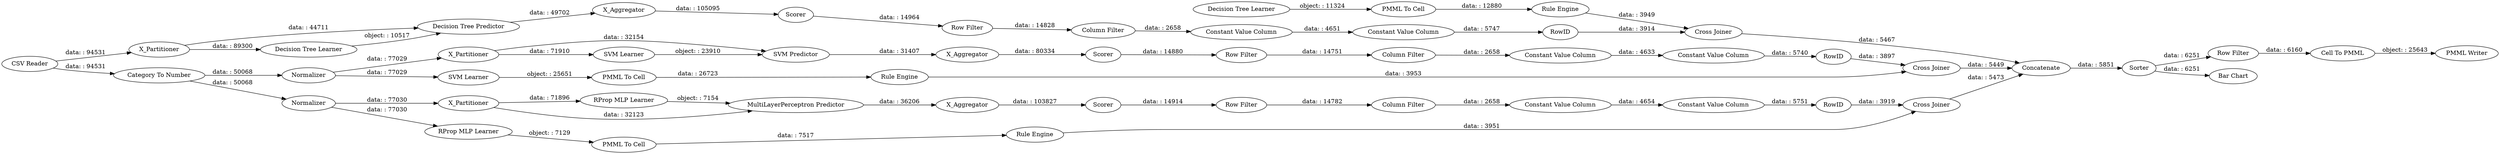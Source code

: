 digraph {
	"3009051149457433381_9" [label="Row Filter"]
	"-8879061970980373887_7" [label=X_Aggregator]
	"-993650857952085156_2" [label=X_Partitioner]
	"-993650857952085156_38" [label="Cross Joiner"]
	"3009051149457433381_290" [label="Constant Value Column"]
	"3009051149457433381_292" [label="Constant Value Column"]
	"-993650857952085156_7" [label=X_Aggregator]
	"7302612093080647564_22" [label="PMML To Cell"]
	"-6711806196691263055_39" [label="Cross Joiner"]
	"-6711806196691263055_7" [label=X_Aggregator]
	"-4727694409236677052_9" [label="Row Filter"]
	"-642476280390252700_1" [label="CSV Reader"]
	"-8879061970980373887_38" [label="Cross Joiner"]
	"-642476280390252700_53" [label="Row Filter"]
	"-6711806196691263055_40" [label=Normalizer]
	"-6711806196691263055_41" [label=Scorer]
	"-4727694409236677052_294" [label="Column Filter"]
	"-8879061970980373887_39" [label=Normalizer]
	"-8879061970980373887_40" [label=Scorer]
	"-642476280390252700_52" [label=Sorter]
	"-4727694409236677052_293" [label=RowID]
	"451917443906569436_34" [label="PMML To Cell"]
	"-642476280390252700_2" [label="Category To Number"]
	"-642476280390252700_62" [label="Bar Chart"]
	"3009051149457433381_294" [label="Column Filter"]
	"451917443906569436_35" [label="Rule Engine"]
	"-6734487005332141538_293" [label=RowID]
	"7302612093080647564_34" [label="Rule Engine"]
	"-993650857952085156_32" [label="Decision Tree Predictor"]
	"-6734487005332141538_290" [label="Constant Value Column"]
	"-8879061970980373887_31" [label="RProp MLP Learner"]
	"451917443906569436_33" [label="SVM Learner"]
	"8227468055977211065_28" [label="PMML To Cell"]
	"-4727694409236677052_290" [label="Constant Value Column"]
	"8227468055977211065_33" [label="Decision Tree Learner"]
	"-4727694409236677052_292" [label="Constant Value Column"]
	"-993650857952085156_39" [label=Scorer]
	"-642476280390252700_60" [label=Concatenate]
	"8227468055977211065_34" [label="Rule Engine"]
	"-993650857952085156_31" [label="Decision Tree Learner"]
	"-6734487005332141538_9" [label="Row Filter"]
	"-8879061970980373887_2" [label=X_Partitioner]
	"-642476280390252700_61" [label="PMML Writer"]
	"-6711806196691263055_32" [label="SVM Predictor"]
	"7302612093080647564_35" [label="RProp MLP Learner"]
	"-8879061970980373887_32" [label="MultiLayerPerceptron Predictor"]
	"-6711806196691263055_2" [label=X_Partitioner]
	"3009051149457433381_293" [label=RowID]
	"-6711806196691263055_31" [label="SVM Learner"]
	"-642476280390252700_54" [label="Cell To PMML"]
	"-6734487005332141538_292" [label="Constant Value Column"]
	"-6734487005332141538_294" [label="Column Filter"]
	"-993650857952085156_39" -> "3009051149457433381_9" [label="data: : 14964"]
	"-6711806196691263055_32" -> "-6711806196691263055_7" [label="data: : 31407"]
	"7302612093080647564_22" -> "7302612093080647564_34" [label="data: : 7517"]
	"-8879061970980373887_2" -> "-8879061970980373887_31" [label="data: : 71896"]
	"-993650857952085156_2" -> "-993650857952085156_31" [label="data: : 89300"]
	"-993650857952085156_32" -> "-993650857952085156_7" [label="data: : 49702"]
	"-8879061970980373887_39" -> "-8879061970980373887_2" [label="data: : 77030"]
	"-6711806196691263055_40" -> "451917443906569436_33" [label="data: : 77029"]
	"-4727694409236677052_293" -> "-6711806196691263055_39" [label="data: : 3897"]
	"-4727694409236677052_294" -> "-4727694409236677052_290" [label="data: : 2658"]
	"3009051149457433381_9" -> "3009051149457433381_294" [label="data: : 14828"]
	"-8879061970980373887_38" -> "-642476280390252700_60" [label="data: : 5473"]
	"7302612093080647564_35" -> "7302612093080647564_22" [label="object: : 7129"]
	"-642476280390252700_2" -> "-6711806196691263055_40" [label="data: : 50068"]
	"8227468055977211065_33" -> "8227468055977211065_28" [label="object: : 11324"]
	"-642476280390252700_54" -> "-642476280390252700_61" [label="object: : 25643"]
	"451917443906569436_34" -> "451917443906569436_35" [label="data: : 26723"]
	"-6734487005332141538_9" -> "-6734487005332141538_294" [label="data: : 14782"]
	"-642476280390252700_52" -> "-642476280390252700_62" [label="data: : 6251"]
	"-6711806196691263055_7" -> "-6711806196691263055_41" [label="data: : 80334"]
	"-642476280390252700_53" -> "-642476280390252700_54" [label="data: : 6160"]
	"7302612093080647564_34" -> "-8879061970980373887_38" [label="data: : 3951"]
	"-6734487005332141538_294" -> "-6734487005332141538_290" [label="data: : 2658"]
	"-642476280390252700_2" -> "-8879061970980373887_39" [label="data: : 50068"]
	"451917443906569436_35" -> "-6711806196691263055_39" [label="data: : 3953"]
	"-993650857952085156_2" -> "-993650857952085156_32" [label="data: : 44711"]
	"-642476280390252700_1" -> "-642476280390252700_2" [label="data: : 94531"]
	"-993650857952085156_38" -> "-642476280390252700_60" [label="data: : 5467"]
	"-6711806196691263055_39" -> "-642476280390252700_60" [label="data: : 5449"]
	"8227468055977211065_34" -> "-993650857952085156_38" [label="data: : 3949"]
	"8227468055977211065_28" -> "8227468055977211065_34" [label="data: : 12880"]
	"-8879061970980373887_31" -> "-8879061970980373887_32" [label="object: : 7154"]
	"-6734487005332141538_292" -> "-6734487005332141538_293" [label="data: : 5751"]
	"3009051149457433381_293" -> "-993650857952085156_38" [label="data: : 3914"]
	"-642476280390252700_60" -> "-642476280390252700_52" [label="data: : 5851"]
	"-8879061970980373887_40" -> "-6734487005332141538_9" [label="data: : 14914"]
	"3009051149457433381_290" -> "3009051149457433381_292" [label="data: : 4651"]
	"-993650857952085156_7" -> "-993650857952085156_39" [label="data: : 105095"]
	"-8879061970980373887_2" -> "-8879061970980373887_32" [label="data: : 32123"]
	"-6711806196691263055_41" -> "-4727694409236677052_9" [label="data: : 14880"]
	"-6734487005332141538_293" -> "-8879061970980373887_38" [label="data: : 3919"]
	"-642476280390252700_52" -> "-642476280390252700_53" [label="data: : 6251"]
	"-6711806196691263055_2" -> "-6711806196691263055_31" [label="data: : 71910"]
	"-8879061970980373887_39" -> "7302612093080647564_35" [label="data: : 77030"]
	"-8879061970980373887_7" -> "-8879061970980373887_40" [label="data: : 103827"]
	"-4727694409236677052_9" -> "-4727694409236677052_294" [label="data: : 14751"]
	"-8879061970980373887_32" -> "-8879061970980373887_7" [label="data: : 36206"]
	"451917443906569436_33" -> "451917443906569436_34" [label="object: : 25651"]
	"-6711806196691263055_40" -> "-6711806196691263055_2" [label="data: : 77029"]
	"-4727694409236677052_292" -> "-4727694409236677052_293" [label="data: : 5740"]
	"-993650857952085156_31" -> "-993650857952085156_32" [label="object: : 10517"]
	"-642476280390252700_1" -> "-993650857952085156_2" [label="data: : 94531"]
	"-6711806196691263055_2" -> "-6711806196691263055_32" [label="data: : 32154"]
	"-6734487005332141538_290" -> "-6734487005332141538_292" [label="data: : 4654"]
	"-4727694409236677052_290" -> "-4727694409236677052_292" [label="data: : 4633"]
	"-6711806196691263055_31" -> "-6711806196691263055_32" [label="object: : 23910"]
	"3009051149457433381_294" -> "3009051149457433381_290" [label="data: : 2658"]
	"3009051149457433381_292" -> "3009051149457433381_293" [label="data: : 5747"]
	rankdir=LR
}
